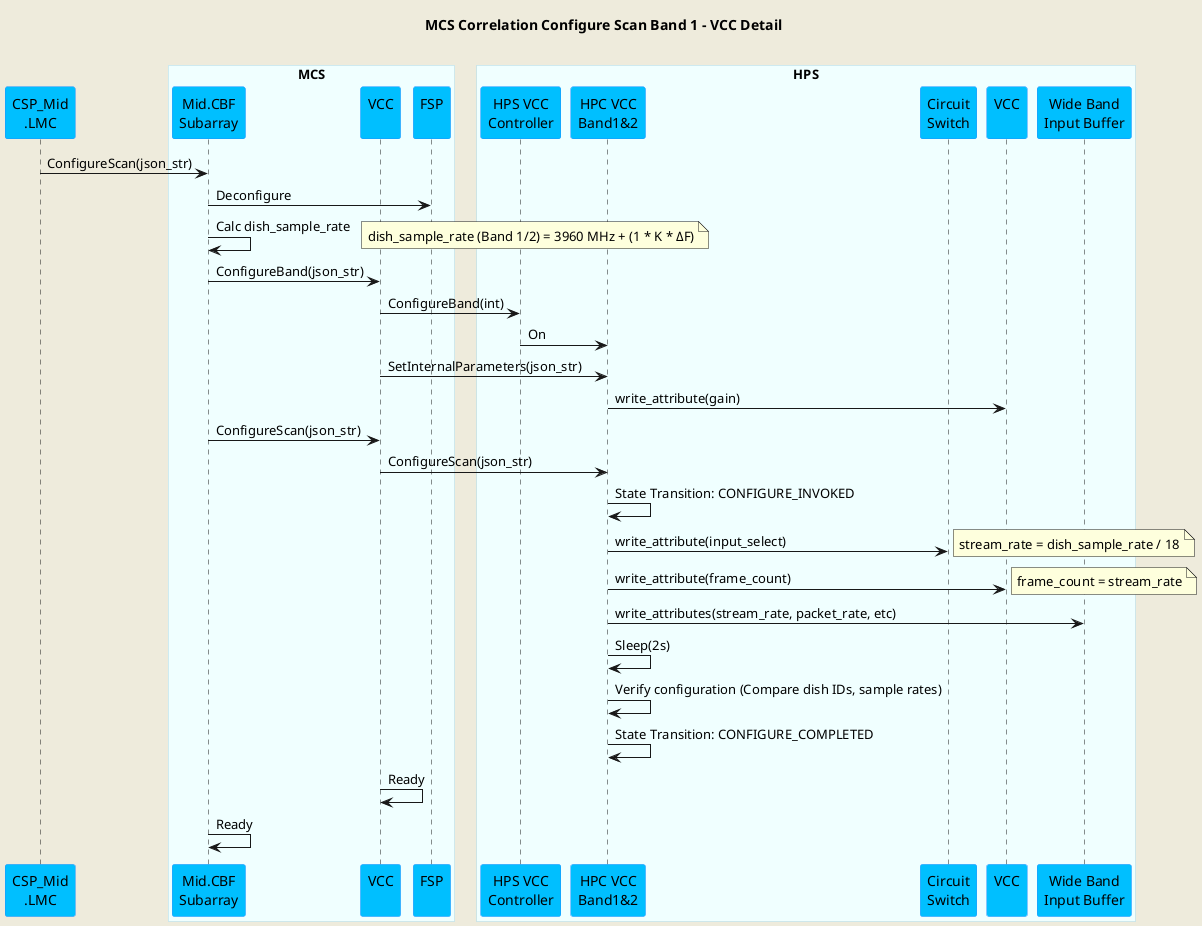 @startuml
'https://plantuml.com/sequence-diagram

skinparam backgroundColor #EEEBDC
skinparam sequence {
ParticipantBorderColor DodgerBlue
ParticipantBackgroundColor DeepSkyBlue
ActorBorderColor DarkGreen
ActorBackgroundColor Green
BoxBorderColor LightBlue
BoxBackgroundColor #F0FFFF
}

title MCS Correlation Configure Scan Band 1 - VCC Detail\n

participant "CSP_Mid\n.LMC" as lmc

box "MCS"
participant "Mid.CBF\nSubarray" as subarray
participant "VCC\n" as vcc
participant "FSP\n" as fsp
end box

box "HPS"
participant "HPS VCC\nController" as hpsvcc
participant "HPC VCC\nBand1&2" as vccband1
participant "Circuit\nSwitch" as cs
participant "VCC\n" as vccdevice
participant "Wide Band\nInput Buffer" as wb
end box

lmc         -> subarray     : ConfigureScan(json_str)
subarray    -> fsp          : Deconfigure
subarray    -> subarray     : Calc dish_sample_rate
note right                  : dish_sample_rate (Band 1/2) = 3960 MHz + (1 * K * <U+0394>F)
subarray    -> vcc          : ConfigureBand(json_str)
vcc         -> hpsvcc       : ConfigureBand(int)
hpsvcc      -> vccband1     : On
vcc         -> vccband1     : SetInternalParameters(json_str)
vccband1    -> vccdevice    : write_attribute(gain)
subarray    -> vcc          : ConfigureScan(json_str)
vcc         -> vccband1     : ConfigureScan(json_str)
vccband1    -> vccband1     : State Transition: CONFIGURE_INVOKED
vccband1    -> cs           : write_attribute(input_select)
note right                  : stream_rate = dish_sample_rate / 18
vccband1    -> vccdevice    : write_attribute(frame_count)
note right                  : frame_count = stream_rate
vccband1    -> wb           : write_attributes(stream_rate, packet_rate, etc)
vccband1    -> vccband1     : Sleep(2s)
vccband1    -> vccband1     : Verify configuration (Compare dish IDs, sample rates)
vccband1    -> vccband1     : State Transition: CONFIGURE_COMPLETED
vcc         -> vcc          : Ready
subarray    -> subarray     : Ready


@enduml